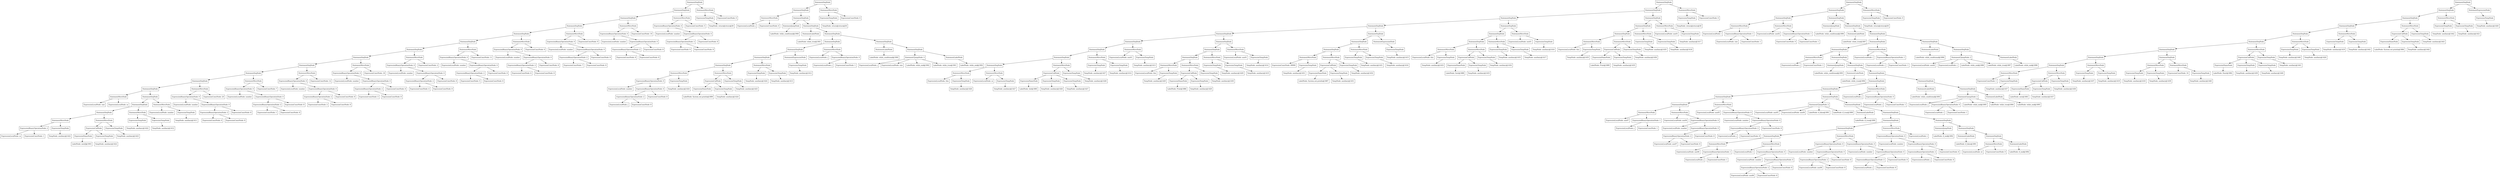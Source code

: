 digraph BubbleSort {
"0x60300019e8b0" [label="StatementSeqNode" shape=box]
"0x60300019e850" [label="StatementSeqNode" shape=box]
"0x60300019e760" [label="StatementSeqNode" shape=box]
"0x60300019e670" [label="StatementSeqNode" shape=box]
"0x60300019e580" [label="StatementSeqNode" shape=box]
"0x60300019e490" [label="StatementSeqNode" shape=box]
"0x60300019e3a0" [label="StatementSeqNode" shape=box]
"0x60300019e2b0" [label="StatementSeqNode" shape=box]
"0x60300019e1c0" [label="StatementSeqNode" shape=box]
"0x60300019e0d0" [label="StatementSeqNode" shape=box]
"0x60300019dfe0" [label="StatementSeqNode" shape=box]
"0x60300019def0" [label="StatementSeqNode" shape=box]
"0x60300019dce0" [label="StatementMoveNode" shape=box]
"0x604000181d10" [label="ExpressionLocalNode: size" shape=box]
"0x60300019dce0" -> "0x604000181d10"
"0x604000181cd0" [label="ExpressionLocalNode: sz" shape=box]
"0x60300019dce0" -> "0x604000181cd0"
"0x60300019def0" -> "0x60300019dce0"
"0x60300019dec0" [label="StatementSeqNode" shape=box]
"0x60300019de30" [label="StatementSeqNode" shape=box]
"0x60300019de00" [label="StatementSeqNode" shape=box]
"0x60300019dd40" [label="StatementMoveNode" shape=box]
"0x60300019dd10" [label="ExpressionBinaryOperationNode: 2" shape=box]
"0x604000181d50" [label="ExpressionLocalNode: sz" shape=box]
"0x60300019dd10" -> "0x604000181d50"
"0x6020000f0ed0" [label="ExpressionConstNode: 1" shape=box]
"0x60300019dd10" -> "0x6020000f0ed0"
"0x60300019dd40" -> "0x60300019dd10"
"0x6020000f0f50" [label="ExpressionTempNode" shape=box]
"0x604000181dd0" [label="TempNode: auxiliary@1422" shape=box]
"0x6020000f0f50" -> "0x604000181dd0"
"0x60300019dd40" -> "0x6020000f0f50"
"0x60300019de00" -> "0x60300019dd40"
"0x60300019ddd0" [label="StatementMoveNode" shape=box]
"0x604000181e10" [label="ExpressionCallNode" shape=box]
"0x6020000f0eb0" [label="ExpressionNameNode" shape=box]
"0x604000180050" [label="LabelNode: new[]@1903" shape=box]
"0x6020000f0eb0" -> "0x604000180050"
"0x604000181e10" -> "0x6020000f0eb0"
"0x6020000f0f10" [label="ExpressionTempNode" shape=box]
"0x604000181d90" [label="TempNode: auxiliary@1422" shape=box]
"0x6020000f0f10" -> "0x604000181d90"
"0x604000181e10" -> "0x6020000f0f10"
"0x60300019ddd0" -> "0x604000181e10"
"0x6020000f0fb0" [label="ExpressionTempNode" shape=box]
"0x604000181e90" [label="TempNode: auxiliary@1423" shape=box]
"0x6020000f0fb0" -> "0x604000181e90"
"0x60300019ddd0" -> "0x6020000f0fb0"
"0x60300019de00" -> "0x60300019ddd0"
"0x60300019de30" -> "0x60300019de00"
"0x60300019dda0" [label="StatementMoveNode" shape=box]
"0x6020000f0f90" [label="ExpressionTempNode" shape=box]
"0x604000181e50" [label="TempNode: auxiliary@1422" shape=box]
"0x6020000f0f90" -> "0x604000181e50"
"0x60300019dda0" -> "0x6020000f0f90"
"0x6020000f0e90" [label="ExpressionTempNode" shape=box]
"0x604000180510" [label="TempNode: auxiliary@1412" shape=box]
"0x6020000f0e90" -> "0x604000180510"
"0x60300019dda0" -> "0x6020000f0e90"
"0x60300019de30" -> "0x60300019dda0"
"0x60300019dec0" -> "0x60300019de30"
"0x60300019de90" [label="StatementMoveNode" shape=box]
"0x604000181ed0" [label="ExpressionLocalNode: number" shape=box]
"0x60300019de90" -> "0x604000181ed0"
"0x6020000f0fd0" [label="ExpressionTempNode" shape=box]
"0x6040001804d0" [label="TempNode: auxiliary@1411" shape=box]
"0x6020000f0fd0" -> "0x6040001804d0"
"0x60300019de90" -> "0x6020000f0fd0"
"0x60300019dec0" -> "0x60300019de90"
"0x60300019def0" -> "0x60300019dec0"
"0x60300019dfe0" -> "0x60300019def0"
"0x60300019dfb0" [label="StatementMoveNode" shape=box]
"0x60300019df80" [label="ExpressionBinaryOperationNode: 0" shape=box]
"0x604000181f10" [label="ExpressionLocalNode: number" shape=box]
"0x60300019df80" -> "0x604000181f10"
"0x60300019df50" [label="ExpressionBinaryOperationNode: 0" shape=box]
"0x60300019df20" [label="ExpressionBinaryOperationNode: 2" shape=box]
"0x6020000f1010" [label="ExpressionConstNode: 0" shape=box]
"0x60300019df20" -> "0x6020000f1010"
"0x6020000f1030" [label="ExpressionConstNode: 8" shape=box]
"0x60300019df20" -> "0x6020000f1030"
"0x60300019df50" -> "0x60300019df20"
"0x6020000f1050" [label="ExpressionConstNode: 8" shape=box]
"0x60300019df50" -> "0x6020000f1050"
"0x60300019df80" -> "0x60300019df50"
"0x60300019dfb0" -> "0x60300019df80"
"0x6020000f0ff0" [label="ExpressionConstNode: 20" shape=box]
"0x60300019dfb0" -> "0x6020000f0ff0"
"0x60300019dfe0" -> "0x60300019dfb0"
"0x60300019e0d0" -> "0x60300019dfe0"
"0x60300019e0a0" [label="StatementMoveNode" shape=box]
"0x60300019e070" [label="ExpressionBinaryOperationNode: 0" shape=box]
"0x604000181f50" [label="ExpressionLocalNode: number" shape=box]
"0x60300019e070" -> "0x604000181f50"
"0x60300019e040" [label="ExpressionBinaryOperationNode: 0" shape=box]
"0x60300019e010" [label="ExpressionBinaryOperationNode: 2" shape=box]
"0x6020000f1090" [label="ExpressionConstNode: 1" shape=box]
"0x60300019e010" -> "0x6020000f1090"
"0x6020000f10b0" [label="ExpressionConstNode: 8" shape=box]
"0x60300019e010" -> "0x6020000f10b0"
"0x60300019e040" -> "0x60300019e010"
"0x6020000f10d0" [label="ExpressionConstNode: 8" shape=box]
"0x60300019e040" -> "0x6020000f10d0"
"0x60300019e070" -> "0x60300019e040"
"0x60300019e0a0" -> "0x60300019e070"
"0x6020000f1070" [label="ExpressionConstNode: 7" shape=box]
"0x60300019e0a0" -> "0x6020000f1070"
"0x60300019e0d0" -> "0x60300019e0a0"
"0x60300019e1c0" -> "0x60300019e0d0"
"0x60300019e190" [label="StatementMoveNode" shape=box]
"0x60300019e160" [label="ExpressionBinaryOperationNode: 0" shape=box]
"0x604000181f90" [label="ExpressionLocalNode: number" shape=box]
"0x60300019e160" -> "0x604000181f90"
"0x60300019e130" [label="ExpressionBinaryOperationNode: 0" shape=box]
"0x60300019e100" [label="ExpressionBinaryOperationNode: 2" shape=box]
"0x6020000f1110" [label="ExpressionConstNode: 2" shape=box]
"0x60300019e100" -> "0x6020000f1110"
"0x6020000f1130" [label="ExpressionConstNode: 8" shape=box]
"0x60300019e100" -> "0x6020000f1130"
"0x60300019e130" -> "0x60300019e100"
"0x6020000f1150" [label="ExpressionConstNode: 8" shape=box]
"0x60300019e130" -> "0x6020000f1150"
"0x60300019e160" -> "0x60300019e130"
"0x60300019e190" -> "0x60300019e160"
"0x6020000f10f0" [label="ExpressionConstNode: 12" shape=box]
"0x60300019e190" -> "0x6020000f10f0"
"0x60300019e1c0" -> "0x60300019e190"
"0x60300019e2b0" -> "0x60300019e1c0"
"0x60300019e280" [label="StatementMoveNode" shape=box]
"0x60300019e250" [label="ExpressionBinaryOperationNode: 0" shape=box]
"0x604000181fd0" [label="ExpressionLocalNode: number" shape=box]
"0x60300019e250" -> "0x604000181fd0"
"0x60300019e220" [label="ExpressionBinaryOperationNode: 0" shape=box]
"0x60300019e1f0" [label="ExpressionBinaryOperationNode: 2" shape=box]
"0x6020000f1190" [label="ExpressionConstNode: 3" shape=box]
"0x60300019e1f0" -> "0x6020000f1190"
"0x6020000f11b0" [label="ExpressionConstNode: 8" shape=box]
"0x60300019e1f0" -> "0x6020000f11b0"
"0x60300019e220" -> "0x60300019e1f0"
"0x6020000f11d0" [label="ExpressionConstNode: 8" shape=box]
"0x60300019e220" -> "0x6020000f11d0"
"0x60300019e250" -> "0x60300019e220"
"0x60300019e280" -> "0x60300019e250"
"0x6020000f1170" [label="ExpressionConstNode: 18" shape=box]
"0x60300019e280" -> "0x6020000f1170"
"0x60300019e2b0" -> "0x60300019e280"
"0x60300019e3a0" -> "0x60300019e2b0"
"0x60300019e370" [label="StatementMoveNode" shape=box]
"0x60300019e340" [label="ExpressionBinaryOperationNode: 0" shape=box]
"0x604000182010" [label="ExpressionLocalNode: number" shape=box]
"0x60300019e340" -> "0x604000182010"
"0x60300019e310" [label="ExpressionBinaryOperationNode: 0" shape=box]
"0x60300019e2e0" [label="ExpressionBinaryOperationNode: 2" shape=box]
"0x6020000f1210" [label="ExpressionConstNode: 4" shape=box]
"0x60300019e2e0" -> "0x6020000f1210"
"0x6020000f1230" [label="ExpressionConstNode: 8" shape=box]
"0x60300019e2e0" -> "0x6020000f1230"
"0x60300019e310" -> "0x60300019e2e0"
"0x6020000f1250" [label="ExpressionConstNode: 8" shape=box]
"0x60300019e310" -> "0x6020000f1250"
"0x60300019e340" -> "0x60300019e310"
"0x60300019e370" -> "0x60300019e340"
"0x6020000f11f0" [label="ExpressionConstNode: 2" shape=box]
"0x60300019e370" -> "0x6020000f11f0"
"0x60300019e3a0" -> "0x60300019e370"
"0x60300019e490" -> "0x60300019e3a0"
"0x60300019e460" [label="StatementMoveNode" shape=box]
"0x60300019e430" [label="ExpressionBinaryOperationNode: 0" shape=box]
"0x604000182050" [label="ExpressionLocalNode: number" shape=box]
"0x60300019e430" -> "0x604000182050"
"0x60300019e400" [label="ExpressionBinaryOperationNode: 0" shape=box]
"0x60300019e3d0" [label="ExpressionBinaryOperationNode: 2" shape=box]
"0x6020000f1290" [label="ExpressionConstNode: 5" shape=box]
"0x60300019e3d0" -> "0x6020000f1290"
"0x6020000f12b0" [label="ExpressionConstNode: 8" shape=box]
"0x60300019e3d0" -> "0x6020000f12b0"
"0x60300019e400" -> "0x60300019e3d0"
"0x6020000f12d0" [label="ExpressionConstNode: 8" shape=box]
"0x60300019e400" -> "0x6020000f12d0"
"0x60300019e430" -> "0x60300019e400"
"0x60300019e460" -> "0x60300019e430"
"0x6020000f1270" [label="ExpressionConstNode: 11" shape=box]
"0x60300019e460" -> "0x6020000f1270"
"0x60300019e490" -> "0x60300019e460"
"0x60300019e580" -> "0x60300019e490"
"0x60300019e550" [label="StatementMoveNode" shape=box]
"0x60300019e520" [label="ExpressionBinaryOperationNode: 0" shape=box]
"0x604000182090" [label="ExpressionLocalNode: number" shape=box]
"0x60300019e520" -> "0x604000182090"
"0x60300019e4f0" [label="ExpressionBinaryOperationNode: 0" shape=box]
"0x60300019e4c0" [label="ExpressionBinaryOperationNode: 2" shape=box]
"0x6020000f1310" [label="ExpressionConstNode: 6" shape=box]
"0x60300019e4c0" -> "0x6020000f1310"
"0x6020000f1330" [label="ExpressionConstNode: 8" shape=box]
"0x60300019e4c0" -> "0x6020000f1330"
"0x60300019e4f0" -> "0x60300019e4c0"
"0x6020000f1350" [label="ExpressionConstNode: 8" shape=box]
"0x60300019e4f0" -> "0x6020000f1350"
"0x60300019e520" -> "0x60300019e4f0"
"0x60300019e550" -> "0x60300019e520"
"0x6020000f12f0" [label="ExpressionConstNode: 6" shape=box]
"0x60300019e550" -> "0x6020000f12f0"
"0x60300019e580" -> "0x60300019e550"
"0x60300019e670" -> "0x60300019e580"
"0x60300019e640" [label="StatementMoveNode" shape=box]
"0x60300019e610" [label="ExpressionBinaryOperationNode: 0" shape=box]
"0x6040001820d0" [label="ExpressionLocalNode: number" shape=box]
"0x60300019e610" -> "0x6040001820d0"
"0x60300019e5e0" [label="ExpressionBinaryOperationNode: 0" shape=box]
"0x60300019e5b0" [label="ExpressionBinaryOperationNode: 2" shape=box]
"0x6020000f1390" [label="ExpressionConstNode: 7" shape=box]
"0x60300019e5b0" -> "0x6020000f1390"
"0x6020000f13b0" [label="ExpressionConstNode: 8" shape=box]
"0x60300019e5b0" -> "0x6020000f13b0"
"0x60300019e5e0" -> "0x60300019e5b0"
"0x6020000f13d0" [label="ExpressionConstNode: 8" shape=box]
"0x60300019e5e0" -> "0x6020000f13d0"
"0x60300019e610" -> "0x60300019e5e0"
"0x60300019e640" -> "0x60300019e610"
"0x6020000f1370" [label="ExpressionConstNode: 9" shape=box]
"0x60300019e640" -> "0x6020000f1370"
"0x60300019e670" -> "0x60300019e640"
"0x60300019e760" -> "0x60300019e670"
"0x60300019e730" [label="StatementMoveNode" shape=box]
"0x60300019e700" [label="ExpressionBinaryOperationNode: 0" shape=box]
"0x604000182110" [label="ExpressionLocalNode: number" shape=box]
"0x60300019e700" -> "0x604000182110"
"0x60300019e6d0" [label="ExpressionBinaryOperationNode: 0" shape=box]
"0x60300019e6a0" [label="ExpressionBinaryOperationNode: 2" shape=box]
"0x6020000f1410" [label="ExpressionConstNode: 8" shape=box]
"0x60300019e6a0" -> "0x6020000f1410"
"0x6020000f1430" [label="ExpressionConstNode: 8" shape=box]
"0x60300019e6a0" -> "0x6020000f1430"
"0x60300019e6d0" -> "0x60300019e6a0"
"0x6020000f1450" [label="ExpressionConstNode: 8" shape=box]
"0x60300019e6d0" -> "0x6020000f1450"
"0x60300019e700" -> "0x60300019e6d0"
"0x60300019e730" -> "0x60300019e700"
"0x6020000f13f0" [label="ExpressionConstNode: 19" shape=box]
"0x60300019e730" -> "0x6020000f13f0"
"0x60300019e760" -> "0x60300019e730"
"0x60300019e850" -> "0x60300019e760"
"0x60300019e820" [label="StatementMoveNode" shape=box]
"0x60300019e7f0" [label="ExpressionBinaryOperationNode: 0" shape=box]
"0x604000182150" [label="ExpressionLocalNode: number" shape=box]
"0x60300019e7f0" -> "0x604000182150"
"0x60300019e7c0" [label="ExpressionBinaryOperationNode: 0" shape=box]
"0x60300019e790" [label="ExpressionBinaryOperationNode: 2" shape=box]
"0x6020000f1490" [label="ExpressionConstNode: 9" shape=box]
"0x60300019e790" -> "0x6020000f1490"
"0x6020000f14b0" [label="ExpressionConstNode: 8" shape=box]
"0x60300019e790" -> "0x6020000f14b0"
"0x60300019e7c0" -> "0x60300019e790"
"0x6020000f14d0" [label="ExpressionConstNode: 8" shape=box]
"0x60300019e7c0" -> "0x6020000f14d0"
"0x60300019e7f0" -> "0x60300019e7c0"
"0x60300019e820" -> "0x60300019e7f0"
"0x6020000f1470" [label="ExpressionConstNode: 5" shape=box]
"0x60300019e820" -> "0x6020000f1470"
"0x60300019e850" -> "0x60300019e820"
"0x60300019e8b0" -> "0x60300019e850"
"0x60300019e880" [label="StatementMoveNode" shape=box]
"0x6020000f1510" [label="ExpressionTempNode" shape=box]
"0x6040001803d0" [label="TempNode: return@return@30" shape=box]
"0x6020000f1510" -> "0x6040001803d0"
"0x60300019e880" -> "0x6020000f1510"
"0x6020000f14f0" [label="ExpressionConstNode: 0" shape=box]
"0x60300019e880" -> "0x6020000f14f0"
"0x60300019e8b0" -> "0x60300019e880"
"0x60300019ed00" [label="StatementSeqNode" shape=box]
"0x60300019eca0" [label="StatementSeqNode" shape=box]
"0x60300019e8e0" [label="StatementMoveNode" shape=box]
"0x604000182190" [label="ExpressionLocalNode: j" shape=box]
"0x60300019e8e0" -> "0x604000182190"
"0x6020000f1530" [label="ExpressionConstNode: 0" shape=box]
"0x60300019e8e0" -> "0x6020000f1530"
"0x60300019eca0" -> "0x60300019e8e0"
"0x60300019ec70" [label="StatementSeqNode" shape=box]
"0x6020000f1550" [label="StatementJumpNode" shape=box]
"0x60400017fd90" [label="LabelNode: while_conditional@1900" shape=box]
"0x6020000f1550" -> "0x60400017fd90"
"0x60300019ec70" -> "0x6020000f1550"
"0x60300019ec40" [label="StatementSeqNode" shape=box]
"0x6020000f1570" [label="StatementLabelNode" shape=box]
"0x60400017fed0" [label="LabelNode: while_true@1901" shape=box]
"0x6020000f1570" -> "0x60400017fed0"
"0x60300019ec40" -> "0x6020000f1570"
"0x60300019ec10" [label="StatementSeqNode" shape=box]
"0x60300019eb80" [label="StatementSeqNode" shape=box]
"0x60300019eaf0" [label="StatementSeqNode" shape=box]
"0x60300019ea90" [label="StatementSeqNode" shape=box]
"0x60300019ea60" [label="StatementSeqNode" shape=box]
"0x60300019e9a0" [label="StatementMoveNode" shape=box]
"0x60300019e970" [label="ExpressionBinaryOperationNode: 0" shape=box]
"0x6040001821d0" [label="ExpressionLocalNode: number" shape=box]
"0x60300019e970" -> "0x6040001821d0"
"0x60300019e940" [label="ExpressionBinaryOperationNode: 0" shape=box]
"0x60300019e910" [label="ExpressionBinaryOperationNode: 2" shape=box]
"0x604000182210" [label="ExpressionLocalNode: j" shape=box]
"0x60300019e910" -> "0x604000182210"
"0x6020000f15d0" [label="ExpressionConstNode: 8" shape=box]
"0x60300019e910" -> "0x6020000f15d0"
"0x60300019e940" -> "0x60300019e910"
"0x6020000f15f0" [label="ExpressionConstNode: 8" shape=box]
"0x60300019e940" -> "0x6020000f15f0"
"0x60300019e970" -> "0x60300019e940"
"0x60300019e9a0" -> "0x60300019e970"
"0x6020000f1670" [label="ExpressionTempNode" shape=box]
"0x604000182290" [label="TempNode: auxiliary@1424" shape=box]
"0x6020000f1670" -> "0x604000182290"
"0x60300019e9a0" -> "0x6020000f1670"
"0x60300019ea60" -> "0x60300019e9a0"
"0x60300019ea30" [label="StatementMoveNode" shape=box]
"0x6040001822d0" [label="ExpressionCallNode" shape=box]
"0x6020000f15b0" [label="ExpressionNameNode" shape=box]
"0x60400017fc50" [label="LabelNode: System.out.println@1899" shape=box]
"0x6020000f15b0" -> "0x60400017fc50"
"0x6040001822d0" -> "0x6020000f15b0"
"0x6020000f1630" [label="ExpressionTempNode" shape=box]
"0x604000182250" [label="TempNode: auxiliary@1424" shape=box]
"0x6020000f1630" -> "0x604000182250"
"0x6040001822d0" -> "0x6020000f1630"
"0x60300019ea30" -> "0x6040001822d0"
"0x6020000f16d0" [label="ExpressionTempNode" shape=box]
"0x604000182350" [label="TempNode: auxiliary@1425" shape=box]
"0x6020000f16d0" -> "0x604000182350"
"0x60300019ea30" -> "0x6020000f16d0"
"0x60300019ea60" -> "0x60300019ea30"
"0x60300019ea90" -> "0x60300019ea60"
"0x60300019ea00" [label="StatementMoveNode" shape=box]
"0x6020000f16b0" [label="ExpressionTempNode" shape=box]
"0x604000182310" [label="TempNode: auxiliary@1424" shape=box]
"0x6020000f16b0" -> "0x604000182310"
"0x60300019ea00" -> "0x6020000f16b0"
"0x6020000f1590" [label="ExpressionTempNode" shape=box]
"0x604000180950" [label="TempNode: auxiliary@1413" shape=box]
"0x6020000f1590" -> "0x604000180950"
"0x60300019ea00" -> "0x6020000f1590"
"0x60300019ea90" -> "0x60300019ea00"
"0x60300019eaf0" -> "0x60300019ea90"
"0x6020000f1710" [label="StatementExpressionNode" shape=box]
"0x6020000f16f0" [label="ExpressionTempNode" shape=box]
"0x604000180910" [label="TempNode: auxiliary@1412" shape=box]
"0x6020000f16f0" -> "0x604000180910"
"0x6020000f1710" -> "0x6020000f16f0"
"0x60300019eaf0" -> "0x6020000f1710"
"0x60300019eb80" -> "0x60300019eaf0"
"0x60300019eb50" [label="StatementMoveNode" shape=box]
"0x6040001823d0" [label="ExpressionLocalNode: j" shape=box]
"0x60300019eb50" -> "0x6040001823d0"
"0x60300019eb20" [label="ExpressionBinaryOperationNode: 0" shape=box]
"0x604000182390" [label="ExpressionLocalNode: j" shape=box]
"0x60300019eb20" -> "0x604000182390"
"0x6020000f1730" [label="ExpressionConstNode: 1" shape=box]
"0x60300019eb20" -> "0x6020000f1730"
"0x60300019eb50" -> "0x60300019eb20"
"0x60300019eb80" -> "0x60300019eb50"
"0x60300019ec10" -> "0x60300019eb80"
"0x60300019ebe0" [label="StatementSeqNode" shape=box]
"0x6020000f1750" [label="StatementLabelNode" shape=box]
"0x60400017fe90" [label="LabelNode: while_conditional@1900" shape=box]
"0x6020000f1750" -> "0x60400017fe90"
"0x60300019ebe0" -> "0x6020000f1750"
"0x60300019ebb0" [label="StatementSeqNode" shape=box]
"0x604000182490" [label="StatementCJumpNode: 2" shape=box]
"0x604000182410" [label="ExpressionLocalNode: j" shape=box]
"0x604000182490" -> "0x604000182410"
"0x604000182450" [label="ExpressionLocalNode: size" shape=box]
"0x604000182490" -> "0x604000182450"
"0x60400017fe50" [label="LabelNode: while_end@1902" shape=box]
"0x604000182490" -> "0x60400017fe50"
"0x60400017fe10" [label="LabelNode: while_true@1901" shape=box]
"0x604000182490" -> "0x60400017fe10"
"0x60300019ebb0" -> "0x604000182490"
"0x6020000f1770" [label="StatementLabelNode" shape=box]
"0x60400017ff10" [label="LabelNode: while_end@1902" shape=box]
"0x6020000f1770" -> "0x60400017ff10"
"0x60300019ebb0" -> "0x6020000f1770"
"0x60300019ebe0" -> "0x60300019ebb0"
"0x60300019ec10" -> "0x60300019ebe0"
"0x60300019ec40" -> "0x60300019ec10"
"0x60300019ec70" -> "0x60300019ec40"
"0x60300019eca0" -> "0x60300019ec70"
"0x60300019ed00" -> "0x60300019eca0"
"0x60300019ecd0" [label="StatementMoveNode" shape=box]
"0x6020000f17b0" [label="ExpressionTempNode" shape=box]
"0x60400017ff90" [label="TempNode: return@return@30" shape=box]
"0x6020000f17b0" -> "0x60400017ff90"
"0x60300019ecd0" -> "0x6020000f17b0"
"0x6020000f1790" [label="ExpressionConstNode: 0" shape=box]
"0x60300019ecd0" -> "0x6020000f1790"
"0x60300019ed00" -> "0x60300019ecd0"
"0x60300019f6c0" [label="StatementSeqNode" shape=box]
"0x60300019f660" [label="StatementSeqNode" shape=box]
"0x60300019f480" [label="StatementSeqNode" shape=box]
"0x60300019f2a0" [label="StatementSeqNode" shape=box]
"0x60300019f0f0" [label="StatementSeqNode" shape=box]
"0x60300019ef10" [label="StatementSeqNode" shape=box]
"0x60300019ee80" [label="StatementSeqNode" shape=box]
"0x60300019ee50" [label="StatementSeqNode" shape=box]
"0x60300019ed90" [label="StatementSeqNode" shape=box]
"0x60300019ed30" [label="StatementMoveNode" shape=box]
"0x6040001824d0" [label="ExpressionLocalNode: this" shape=box]
"0x60300019ed30" -> "0x6040001824d0"
"0x6020000f1890" [label="ExpressionTempNode" shape=box]
"0x604000182590" [label="TempNode: auxiliary@1426" shape=box]
"0x6020000f1890" -> "0x604000182590"
"0x60300019ed30" -> "0x6020000f1890"
"0x60300019ed90" -> "0x60300019ed30"
"0x60300019ed60" [label="StatementMoveNode" shape=box]
"0x604000182510" [label="ExpressionLocalNode: sz" shape=box]
"0x60300019ed60" -> "0x604000182510"
"0x6020000f1910" [label="ExpressionTempNode" shape=box]
"0x604000182610" [label="TempNode: auxiliary@1427" shape=box]
"0x6020000f1910" -> "0x604000182610"
"0x60300019ed60" -> "0x6020000f1910"
"0x60300019ed90" -> "0x60300019ed60"
"0x60300019ee50" -> "0x60300019ed90"
"0x60300019ee20" [label="StatementMoveNode" shape=box]
"0x604000182650" [label="ExpressionCallNode" shape=box]
"0x6020000f17f0" [label="ExpressionNameNode" shape=box]
"0x60400017e710" [label="LabelNode: Init@1885" shape=box]
"0x6020000f17f0" -> "0x60400017e710"
"0x604000182650" -> "0x6020000f17f0"
"0x6020000f1850" [label="ExpressionTempNode" shape=box]
"0x604000182550" [label="TempNode: auxiliary@1426" shape=box]
"0x6020000f1850" -> "0x604000182550"
"0x604000182650" -> "0x6020000f1850"
"0x6020000f18d0" [label="ExpressionTempNode" shape=box]
"0x6040001825d0" [label="TempNode: auxiliary@1427" shape=box]
"0x6020000f18d0" -> "0x6040001825d0"
"0x604000182650" -> "0x6020000f18d0"
"0x60300019ee20" -> "0x604000182650"
"0x6020000f1970" [label="ExpressionTempNode" shape=box]
"0x6040001826d0" [label="TempNode: auxiliary@1428" shape=box]
"0x6020000f1970" -> "0x6040001826d0"
"0x60300019ee20" -> "0x6020000f1970"
"0x60300019ee50" -> "0x60300019ee20"
"0x60300019ee80" -> "0x60300019ee50"
"0x60300019edf0" [label="StatementMoveNode" shape=box]
"0x6020000f1950" [label="ExpressionTempNode" shape=box]
"0x604000182690" [label="TempNode: auxiliary@1427" shape=box]
"0x6020000f1950" -> "0x604000182690"
"0x60300019edf0" -> "0x6020000f1950"
"0x6020000f17d0" [label="ExpressionTempNode" shape=box]
"0x604000180bd0" [label="TempNode: auxiliary@1414" shape=box]
"0x6020000f17d0" -> "0x604000180bd0"
"0x60300019edf0" -> "0x6020000f17d0"
"0x60300019ee80" -> "0x60300019edf0"
"0x60300019ef10" -> "0x60300019ee80"
"0x60300019eee0" [label="StatementMoveNode" shape=box]
"0x604000182710" [label="ExpressionLocalNode: aux01" shape=box]
"0x60300019eee0" -> "0x604000182710"
"0x6020000f1990" [label="ExpressionTempNode" shape=box]
"0x604000180b90" [label="TempNode: auxiliary@1413" shape=box]
"0x6020000f1990" -> "0x604000180b90"
"0x60300019eee0" -> "0x6020000f1990"
"0x60300019ef10" -> "0x60300019eee0"
"0x60300019f0f0" -> "0x60300019ef10"
"0x60300019f0c0" [label="StatementSeqNode" shape=box]
"0x60300019f030" [label="StatementSeqNode" shape=box]
"0x60300019f000" [label="StatementSeqNode" shape=box]
"0x60300019ef40" [label="StatementMoveNode" shape=box]
"0x604000182750" [label="ExpressionLocalNode: this" shape=box]
"0x60300019ef40" -> "0x604000182750"
"0x6020000f1a50" [label="ExpressionTempNode" shape=box]
"0x6040001827d0" [label="TempNode: auxiliary@1429" shape=box]
"0x6020000f1a50" -> "0x6040001827d0"
"0x60300019ef40" -> "0x6020000f1a50"
"0x60300019f000" -> "0x60300019ef40"
"0x60300019efd0" [label="StatementMoveNode" shape=box]
"0x604000182810" [label="ExpressionCallNode" shape=box]
"0x6020000f19d0" [label="ExpressionNameNode" shape=box]
"0x60400017e850" [label="LabelNode: Print@1886" shape=box]
"0x6020000f19d0" -> "0x60400017e850"
"0x604000182810" -> "0x6020000f19d0"
"0x6020000f1a10" [label="ExpressionTempNode" shape=box]
"0x604000182790" [label="TempNode: auxiliary@1429" shape=box]
"0x6020000f1a10" -> "0x604000182790"
"0x604000182810" -> "0x6020000f1a10"
"0x60300019efd0" -> "0x604000182810"
"0x6020000f1ab0" [label="ExpressionTempNode" shape=box]
"0x604000182890" [label="TempNode: auxiliary@1430" shape=box]
"0x6020000f1ab0" -> "0x604000182890"
"0x60300019efd0" -> "0x6020000f1ab0"
"0x60300019f000" -> "0x60300019efd0"
"0x60300019f030" -> "0x60300019f000"
"0x60300019efa0" [label="StatementMoveNode" shape=box]
"0x6020000f1a90" [label="ExpressionTempNode" shape=box]
"0x604000182850" [label="TempNode: auxiliary@1429" shape=box]
"0x6020000f1a90" -> "0x604000182850"
"0x60300019efa0" -> "0x6020000f1a90"
"0x6020000f19b0" [label="ExpressionTempNode" shape=box]
"0x604000180d10" [label="TempNode: auxiliary@1415" shape=box]
"0x6020000f19b0" -> "0x604000180d10"
"0x60300019efa0" -> "0x6020000f19b0"
"0x60300019f030" -> "0x60300019efa0"
"0x60300019f0c0" -> "0x60300019f030"
"0x60300019f090" [label="StatementMoveNode" shape=box]
"0x6040001828d0" [label="ExpressionLocalNode: aux01" shape=box]
"0x60300019f090" -> "0x6040001828d0"
"0x6020000f1ad0" [label="ExpressionTempNode" shape=box]
"0x604000180cd0" [label="TempNode: auxiliary@1414" shape=box]
"0x6020000f1ad0" -> "0x604000180cd0"
"0x60300019f090" -> "0x6020000f1ad0"
"0x60300019f0c0" -> "0x60300019f090"
"0x60300019f0f0" -> "0x60300019f0c0"
"0x60300019f2a0" -> "0x60300019f0f0"
"0x60300019f270" [label="StatementSeqNode" shape=box]
"0x60300019f210" [label="StatementSeqNode" shape=box]
"0x60300019f1e0" [label="StatementSeqNode" shape=box]
"0x60300019f120" [label="StatementMoveNode" shape=box]
"0x6020000f1b30" [label="ExpressionConstNode: 99999" shape=box]
"0x60300019f120" -> "0x6020000f1b30"
"0x6020000f1bb0" [label="ExpressionTempNode" shape=box]
"0x604000182950" [label="TempNode: auxiliary@1431" shape=box]
"0x6020000f1bb0" -> "0x604000182950"
"0x60300019f120" -> "0x6020000f1bb0"
"0x60300019f1e0" -> "0x60300019f120"
"0x60300019f1b0" [label="StatementMoveNode" shape=box]
"0x604000182990" [label="ExpressionCallNode" shape=box]
"0x6020000f1b10" [label="ExpressionNameNode" shape=box]
"0x60400017e950" [label="LabelNode: System.out.println@1887" shape=box]
"0x6020000f1b10" -> "0x60400017e950"
"0x604000182990" -> "0x6020000f1b10"
"0x6020000f1b70" [label="ExpressionTempNode" shape=box]
"0x604000182910" [label="TempNode: auxiliary@1431" shape=box]
"0x6020000f1b70" -> "0x604000182910"
"0x604000182990" -> "0x6020000f1b70"
"0x60300019f1b0" -> "0x604000182990"
"0x6020000f1c10" [label="ExpressionTempNode" shape=box]
"0x604000182a10" [label="TempNode: auxiliary@1432" shape=box]
"0x6020000f1c10" -> "0x604000182a10"
"0x60300019f1b0" -> "0x6020000f1c10"
"0x60300019f1e0" -> "0x60300019f1b0"
"0x60300019f210" -> "0x60300019f1e0"
"0x60300019f180" [label="StatementMoveNode" shape=box]
"0x6020000f1bf0" [label="ExpressionTempNode" shape=box]
"0x6040001829d0" [label="TempNode: auxiliary@1431" shape=box]
"0x6020000f1bf0" -> "0x6040001829d0"
"0x60300019f180" -> "0x6020000f1bf0"
"0x6020000f1af0" [label="ExpressionTempNode" shape=box]
"0x604000180e10" [label="TempNode: auxiliary@1416" shape=box]
"0x6020000f1af0" -> "0x604000180e10"
"0x60300019f180" -> "0x6020000f1af0"
"0x60300019f210" -> "0x60300019f180"
"0x60300019f270" -> "0x60300019f210"
"0x6020000f1c50" [label="StatementExpressionNode" shape=box]
"0x6020000f1c30" [label="ExpressionTempNode" shape=box]
"0x604000180dd0" [label="TempNode: auxiliary@1415" shape=box]
"0x6020000f1c30" -> "0x604000180dd0"
"0x6020000f1c50" -> "0x6020000f1c30"
"0x60300019f270" -> "0x6020000f1c50"
"0x60300019f2a0" -> "0x60300019f270"
"0x60300019f480" -> "0x60300019f2a0"
"0x60300019f450" [label="StatementSeqNode" shape=box]
"0x60300019f3c0" [label="StatementSeqNode" shape=box]
"0x60300019f390" [label="StatementSeqNode" shape=box]
"0x60300019f2d0" [label="StatementMoveNode" shape=box]
"0x604000182a50" [label="ExpressionLocalNode: this" shape=box]
"0x60300019f2d0" -> "0x604000182a50"
"0x6020000f1d10" [label="ExpressionTempNode" shape=box]
"0x604000182ad0" [label="TempNode: auxiliary@1433" shape=box]
"0x6020000f1d10" -> "0x604000182ad0"
"0x60300019f2d0" -> "0x6020000f1d10"
"0x60300019f390" -> "0x60300019f2d0"
"0x60300019f360" [label="StatementMoveNode" shape=box]
"0x604000182b10" [label="ExpressionCallNode" shape=box]
"0x6020000f1c90" [label="ExpressionNameNode" shape=box]
"0x60400017ea10" [label="LabelNode: Sort@1888" shape=box]
"0x6020000f1c90" -> "0x60400017ea10"
"0x604000182b10" -> "0x6020000f1c90"
"0x6020000f1cd0" [label="ExpressionTempNode" shape=box]
"0x604000182a90" [label="TempNode: auxiliary@1433" shape=box]
"0x6020000f1cd0" -> "0x604000182a90"
"0x604000182b10" -> "0x6020000f1cd0"
"0x60300019f360" -> "0x604000182b10"
"0x6020000f1d70" [label="ExpressionTempNode" shape=box]
"0x604000182b90" [label="TempNode: auxiliary@1434" shape=box]
"0x6020000f1d70" -> "0x604000182b90"
"0x60300019f360" -> "0x6020000f1d70"
"0x60300019f390" -> "0x60300019f360"
"0x60300019f3c0" -> "0x60300019f390"
"0x60300019f330" [label="StatementMoveNode" shape=box]
"0x6020000f1d50" [label="ExpressionTempNode" shape=box]
"0x604000182b50" [label="TempNode: auxiliary@1433" shape=box]
"0x6020000f1d50" -> "0x604000182b50"
"0x60300019f330" -> "0x6020000f1d50"
"0x6020000f1c70" [label="ExpressionTempNode" shape=box]
"0x604000180f10" [label="TempNode: auxiliary@1417" shape=box]
"0x6020000f1c70" -> "0x604000180f10"
"0x60300019f330" -> "0x6020000f1c70"
"0x60300019f3c0" -> "0x60300019f330"
"0x60300019f450" -> "0x60300019f3c0"
"0x60300019f420" [label="StatementMoveNode" shape=box]
"0x604000182bd0" [label="ExpressionLocalNode: aux01" shape=box]
"0x60300019f420" -> "0x604000182bd0"
"0x6020000f1d90" [label="ExpressionTempNode" shape=box]
"0x604000180ed0" [label="TempNode: auxiliary@1416" shape=box]
"0x6020000f1d90" -> "0x604000180ed0"
"0x60300019f420" -> "0x6020000f1d90"
"0x60300019f450" -> "0x60300019f420"
"0x60300019f480" -> "0x60300019f450"
"0x60300019f660" -> "0x60300019f480"
"0x60300019f630" [label="StatementSeqNode" shape=box]
"0x60300019f5a0" [label="StatementSeqNode" shape=box]
"0x60300019f570" [label="StatementSeqNode" shape=box]
"0x60300019f4b0" [label="StatementMoveNode" shape=box]
"0x604000182c10" [label="ExpressionLocalNode: this" shape=box]
"0x60300019f4b0" -> "0x604000182c10"
"0x6020000f1e50" [label="ExpressionTempNode" shape=box]
"0x604000182c90" [label="TempNode: auxiliary@1435" shape=box]
"0x6020000f1e50" -> "0x604000182c90"
"0x60300019f4b0" -> "0x6020000f1e50"
"0x60300019f570" -> "0x60300019f4b0"
"0x60300019f540" [label="StatementMoveNode" shape=box]
"0x604000182cd0" [label="ExpressionCallNode" shape=box]
"0x6020000f1dd0" [label="ExpressionNameNode" shape=box]
"0x60400017eb10" [label="LabelNode: Print@1889" shape=box]
"0x6020000f1dd0" -> "0x60400017eb10"
"0x604000182cd0" -> "0x6020000f1dd0"
"0x6020000f1e10" [label="ExpressionTempNode" shape=box]
"0x604000182c50" [label="TempNode: auxiliary@1435" shape=box]
"0x6020000f1e10" -> "0x604000182c50"
"0x604000182cd0" -> "0x6020000f1e10"
"0x60300019f540" -> "0x604000182cd0"
"0x6020000f1eb0" [label="ExpressionTempNode" shape=box]
"0x604000182d50" [label="TempNode: auxiliary@1436" shape=box]
"0x6020000f1eb0" -> "0x604000182d50"
"0x60300019f540" -> "0x6020000f1eb0"
"0x60300019f570" -> "0x60300019f540"
"0x60300019f5a0" -> "0x60300019f570"
"0x60300019f510" [label="StatementMoveNode" shape=box]
"0x6020000f1e90" [label="ExpressionTempNode" shape=box]
"0x604000182d10" [label="TempNode: auxiliary@1435" shape=box]
"0x6020000f1e90" -> "0x604000182d10"
"0x60300019f510" -> "0x6020000f1e90"
"0x6020000f1db0" [label="ExpressionTempNode" shape=box]
"0x604000181050" [label="TempNode: auxiliary@1418" shape=box]
"0x6020000f1db0" -> "0x604000181050"
"0x60300019f510" -> "0x6020000f1db0"
"0x60300019f5a0" -> "0x60300019f510"
"0x60300019f630" -> "0x60300019f5a0"
"0x60300019f600" [label="StatementMoveNode" shape=box]
"0x604000182d90" [label="ExpressionLocalNode: aux01" shape=box]
"0x60300019f600" -> "0x604000182d90"
"0x6020000f1ed0" [label="ExpressionTempNode" shape=box]
"0x604000181010" [label="TempNode: auxiliary@1417" shape=box]
"0x6020000f1ed0" -> "0x604000181010"
"0x60300019f600" -> "0x6020000f1ed0"
"0x60300019f630" -> "0x60300019f600"
"0x60300019f660" -> "0x60300019f630"
"0x60300019f6c0" -> "0x60300019f660"
"0x60300019f690" [label="StatementMoveNode" shape=box]
"0x6020000f1f10" [label="ExpressionTempNode" shape=box]
"0x60400017ec10" [label="TempNode: return@return@30" shape=box]
"0x6020000f1f10" -> "0x60400017ec10"
"0x60300019f690" -> "0x6020000f1f10"
"0x6020000f1ef0" [label="ExpressionConstNode: 0" shape=box]
"0x60300019f690" -> "0x6020000f1ef0"
"0x60300019f6c0" -> "0x60300019f690"
"0x60300018f370" [label="StatementSeqNode" shape=box]
"0x60300018f310" [label="StatementSeqNode" shape=box]
"0x60300019f7b0" [label="StatementSeqNode" shape=box]
"0x60300019f720" [label="StatementMoveNode" shape=box]
"0x604000182e10" [label="ExpressionLocalNode: i" shape=box]
"0x60300019f720" -> "0x604000182e10"
"0x60300019f6f0" [label="ExpressionBinaryOperationNode: 1" shape=box]
"0x604000182dd0" [label="ExpressionLocalNode: size" shape=box]
"0x60300019f6f0" -> "0x604000182dd0"
"0x6020000f1f30" [label="ExpressionConstNode: 1" shape=box]
"0x60300019f6f0" -> "0x6020000f1f30"
"0x60300019f720" -> "0x60300019f6f0"
"0x60300019f7b0" -> "0x60300019f720"
"0x60300019f780" [label="StatementMoveNode" shape=box]
"0x604000182e50" [label="ExpressionLocalNode: aux02" shape=box]
"0x60300019f780" -> "0x604000182e50"
"0x60300019f750" [label="ExpressionBinaryOperationNode: 1" shape=box]
"0x6020000f1f50" [label="ExpressionConstNode: 0" shape=box]
"0x60300019f750" -> "0x6020000f1f50"
"0x6020000f1f70" [label="ExpressionConstNode: 1" shape=box]
"0x60300019f750" -> "0x6020000f1f70"
"0x60300019f780" -> "0x60300019f750"
"0x60300019f7b0" -> "0x60300019f780"
"0x60300018f310" -> "0x60300019f7b0"
"0x60300018f2e0" [label="StatementSeqNode" shape=box]
"0x6020000f1f90" [label="StatementJumpNode" shape=box]
"0x60400017f8d0" [label="LabelNode: while_conditional@1896" shape=box]
"0x6020000f1f90" -> "0x60400017f8d0"
"0x60300018f2e0" -> "0x6020000f1f90"
"0x60300018f2b0" [label="StatementSeqNode" shape=box]
"0x6020000f1fb0" [label="StatementLabelNode" shape=box]
"0x60400017fa10" [label="LabelNode: while_true@1897" shape=box]
"0x6020000f1fb0" -> "0x60400017fa10"
"0x60300018f2b0" -> "0x6020000f1fb0"
"0x60300018f280" [label="StatementSeqNode" shape=box]
"0x60300018f1f0" [label="StatementSeqNode" shape=box]
"0x60300018f160" [label="StatementSeqNode" shape=box]
"0x60300019f7e0" [label="StatementMoveNode" shape=box]
"0x604000182e90" [label="ExpressionLocalNode: j" shape=box]
"0x60300019f7e0" -> "0x604000182e90"
"0x6020000f1fd0" [label="ExpressionConstNode: 1" shape=box]
"0x60300019f7e0" -> "0x6020000f1fd0"
"0x60300018f160" -> "0x60300019f7e0"
"0x60300018f130" [label="StatementSeqNode" shape=box]
"0x6020000f1ff0" [label="StatementJumpNode" shape=box]
"0x60400017f650" [label="LabelNode: while_conditional@1893" shape=box]
"0x6020000f1ff0" -> "0x60400017f650"
"0x60300018f130" -> "0x6020000f1ff0"
"0x60300018f100" [label="StatementSeqNode" shape=box]
"0x6020000f2010" [label="StatementLabelNode" shape=box]
"0x60400017f790" [label="LabelNode: while_true@1894" shape=box]
"0x6020000f2010" -> "0x60400017f790"
"0x60300018f100" -> "0x6020000f2010"
"0x60300018f0d0" [label="StatementSeqNode" shape=box]
"0x60300018f010" [label="StatementSeqNode" shape=box]
"0x60300019ff60" [label="StatementSeqNode" shape=box]
"0x60300019fa20" [label="StatementSeqNode" shape=box]
"0x60300019f930" [label="StatementSeqNode" shape=box]
"0x60300019f840" [label="StatementMoveNode" shape=box]
"0x604000182f10" [label="ExpressionLocalNode: aux07" shape=box]
"0x60300019f840" -> "0x604000182f10"
"0x60300019f810" [label="ExpressionBinaryOperationNode: 1" shape=box]
"0x604000182ed0" [label="ExpressionLocalNode: j" shape=box]
"0x60300019f810" -> "0x604000182ed0"
"0x6020000f2030" [label="ExpressionConstNode: 1" shape=box]
"0x60300019f810" -> "0x6020000f2030"
"0x60300019f840" -> "0x60300019f810"
"0x60300019f930" -> "0x60300019f840"
"0x60300019f900" [label="StatementMoveNode" shape=box]
"0x604000182fd0" [label="ExpressionLocalNode: aux04" shape=box]
"0x60300019f900" -> "0x604000182fd0"
"0x60300019f8d0" [label="ExpressionBinaryOperationNode: 0" shape=box]
"0x604000182f50" [label="ExpressionLocalNode: number" shape=box]
"0x60300019f8d0" -> "0x604000182f50"
"0x60300019f8a0" [label="ExpressionBinaryOperationNode: 0" shape=box]
"0x60300019f870" [label="ExpressionBinaryOperationNode: 2" shape=box]
"0x604000182f90" [label="ExpressionLocalNode: aux07" shape=box]
"0x60300019f870" -> "0x604000182f90"
"0x6020000f2050" [label="ExpressionConstNode: 8" shape=box]
"0x60300019f870" -> "0x6020000f2050"
"0x60300019f8a0" -> "0x60300019f870"
"0x6020000f2070" [label="ExpressionConstNode: 8" shape=box]
"0x60300019f8a0" -> "0x6020000f2070"
"0x60300019f8d0" -> "0x60300019f8a0"
"0x60300019f900" -> "0x60300019f8d0"
"0x60300019f930" -> "0x60300019f900"
"0x60300019fa20" -> "0x60300019f930"
"0x60300019f9f0" [label="StatementMoveNode" shape=box]
"0x604000183090" [label="ExpressionLocalNode: aux05" shape=box]
"0x60300019f9f0" -> "0x604000183090"
"0x60300019f9c0" [label="ExpressionBinaryOperationNode: 0" shape=box]
"0x604000183010" [label="ExpressionLocalNode: number" shape=box]
"0x60300019f9c0" -> "0x604000183010"
"0x60300019f990" [label="ExpressionBinaryOperationNode: 0" shape=box]
"0x60300019f960" [label="ExpressionBinaryOperationNode: 2" shape=box]
"0x604000183050" [label="ExpressionLocalNode: j" shape=box]
"0x60300019f960" -> "0x604000183050"
"0x6020000f2090" [label="ExpressionConstNode: 8" shape=box]
"0x60300019f960" -> "0x6020000f2090"
"0x60300019f990" -> "0x60300019f960"
"0x6020000f20b0" [label="ExpressionConstNode: 8" shape=box]
"0x60300019f990" -> "0x6020000f20b0"
"0x60300019f9c0" -> "0x60300019f990"
"0x60300019f9f0" -> "0x60300019f9c0"
"0x60300019fa20" -> "0x60300019f9f0"
"0x60300019ff60" -> "0x60300019fa20"
"0x60300019ff30" [label="StatementSeqNode" shape=box]
"0x604000183150" [label="StatementCJumpNode: 2" shape=box]
"0x6040001830d0" [label="ExpressionLocalNode: aux05" shape=box]
"0x604000183150" -> "0x6040001830d0"
"0x604000183110" [label="ExpressionLocalNode: aux04" shape=box]
"0x604000183150" -> "0x604000183110"
"0x60400017f450" [label="LabelNode: if_false@1891" shape=box]
"0x604000183150" -> "0x60400017f450"
"0x60400017f410" [label="LabelNode: if_true@1890" shape=box]
"0x604000183150" -> "0x60400017f410"
"0x60300019ff30" -> "0x604000183150"
"0x60300019ff00" [label="StatementSeqNode" shape=box]
"0x6020000f20d0" [label="StatementLabelNode" shape=box]
"0x60400017f4d0" [label="LabelNode: if_true@1890" shape=box]
"0x6020000f20d0" -> "0x60400017f4d0"
"0x60300019ff00" -> "0x6020000f20d0"
"0x60300019fed0" [label="StatementSeqNode" shape=box]
"0x60300019fde0" [label="StatementSeqNode" shape=box]
"0x60300019fcf0" [label="StatementSeqNode" shape=box]
"0x60300019fb70" [label="StatementSeqNode" shape=box]
"0x60300019fa80" [label="StatementMoveNode" shape=box]
"0x6040001831d0" [label="ExpressionLocalNode: aux06" shape=box]
"0x60300019fa80" -> "0x6040001831d0"
"0x60300019fa50" [label="ExpressionBinaryOperationNode: 1" shape=box]
"0x604000183190" [label="ExpressionLocalNode: j" shape=box]
"0x60300019fa50" -> "0x604000183190"
"0x6020000f20f0" [label="ExpressionConstNode: 1" shape=box]
"0x60300019fa50" -> "0x6020000f20f0"
"0x60300019fa80" -> "0x60300019fa50"
"0x60300019fb70" -> "0x60300019fa80"
"0x60300019fb40" [label="StatementMoveNode" shape=box]
"0x604000183290" [label="ExpressionLocalNode: t" shape=box]
"0x60300019fb40" -> "0x604000183290"
"0x60300019fb10" [label="ExpressionBinaryOperationNode: 0" shape=box]
"0x604000183210" [label="ExpressionLocalNode: number" shape=box]
"0x60300019fb10" -> "0x604000183210"
"0x60300019fae0" [label="ExpressionBinaryOperationNode: 0" shape=box]
"0x60300019fab0" [label="ExpressionBinaryOperationNode: 2" shape=box]
"0x604000183250" [label="ExpressionLocalNode: aux06" shape=box]
"0x60300019fab0" -> "0x604000183250"
"0x6020000f2110" [label="ExpressionConstNode: 8" shape=box]
"0x60300019fab0" -> "0x6020000f2110"
"0x60300019fae0" -> "0x60300019fab0"
"0x6020000f2130" [label="ExpressionConstNode: 8" shape=box]
"0x60300019fae0" -> "0x6020000f2130"
"0x60300019fb10" -> "0x60300019fae0"
"0x60300019fb40" -> "0x60300019fb10"
"0x60300019fb70" -> "0x60300019fb40"
"0x60300019fcf0" -> "0x60300019fb70"
"0x60300019fcc0" [label="StatementMoveNode" shape=box]
"0x60300019fc90" [label="ExpressionBinaryOperationNode: 0" shape=box]
"0x604000183350" [label="ExpressionLocalNode: number" shape=box]
"0x60300019fc90" -> "0x604000183350"
"0x60300019fc60" [label="ExpressionBinaryOperationNode: 0" shape=box]
"0x60300019fc30" [label="ExpressionBinaryOperationNode: 2" shape=box]
"0x604000183390" [label="ExpressionLocalNode: aux06" shape=box]
"0x60300019fc30" -> "0x604000183390"
"0x6020000f2190" [label="ExpressionConstNode: 8" shape=box]
"0x60300019fc30" -> "0x6020000f2190"
"0x60300019fc60" -> "0x60300019fc30"
"0x6020000f21b0" [label="ExpressionConstNode: 8" shape=box]
"0x60300019fc60" -> "0x6020000f21b0"
"0x60300019fc90" -> "0x60300019fc60"
"0x60300019fcc0" -> "0x60300019fc90"
"0x60300019fc00" [label="ExpressionBinaryOperationNode: 0" shape=box]
"0x6040001832d0" [label="ExpressionLocalNode: number" shape=box]
"0x60300019fc00" -> "0x6040001832d0"
"0x60300019fbd0" [label="ExpressionBinaryOperationNode: 0" shape=box]
"0x60300019fba0" [label="ExpressionBinaryOperationNode: 2" shape=box]
"0x604000183310" [label="ExpressionLocalNode: j" shape=box]
"0x60300019fba0" -> "0x604000183310"
"0x6020000f2150" [label="ExpressionConstNode: 8" shape=box]
"0x60300019fba0" -> "0x6020000f2150"
"0x60300019fbd0" -> "0x60300019fba0"
"0x6020000f2170" [label="ExpressionConstNode: 8" shape=box]
"0x60300019fbd0" -> "0x6020000f2170"
"0x60300019fc00" -> "0x60300019fbd0"
"0x60300019fcc0" -> "0x60300019fc00"
"0x60300019fcf0" -> "0x60300019fcc0"
"0x60300019fde0" -> "0x60300019fcf0"
"0x60300019fdb0" [label="StatementMoveNode" shape=box]
"0x60300019fd80" [label="ExpressionBinaryOperationNode: 0" shape=box]
"0x604000183410" [label="ExpressionLocalNode: number" shape=box]
"0x60300019fd80" -> "0x604000183410"
"0x60300019fd50" [label="ExpressionBinaryOperationNode: 0" shape=box]
"0x60300019fd20" [label="ExpressionBinaryOperationNode: 2" shape=box]
"0x604000183450" [label="ExpressionLocalNode: j" shape=box]
"0x60300019fd20" -> "0x604000183450"
"0x6020000f21d0" [label="ExpressionConstNode: 8" shape=box]
"0x60300019fd20" -> "0x6020000f21d0"
"0x60300019fd50" -> "0x60300019fd20"
"0x6020000f21f0" [label="ExpressionConstNode: 8" shape=box]
"0x60300019fd50" -> "0x6020000f21f0"
"0x60300019fd80" -> "0x60300019fd50"
"0x60300019fdb0" -> "0x60300019fd80"
"0x6040001833d0" [label="ExpressionLocalNode: t" shape=box]
"0x60300019fdb0" -> "0x6040001833d0"
"0x60300019fde0" -> "0x60300019fdb0"
"0x60300019fed0" -> "0x60300019fde0"
"0x60300019fea0" [label="StatementSeqNode" shape=box]
"0x6020000f2210" [label="StatementJumpNode" shape=box]
"0x60400017f490" [label="LabelNode: if_end@1892" shape=box]
"0x6020000f2210" -> "0x60400017f490"
"0x60300019fea0" -> "0x6020000f2210"
"0x60300019fe70" [label="StatementSeqNode" shape=box]
"0x6020000f2230" [label="StatementLabelNode" shape=box]
"0x60400017f510" [label="LabelNode: if_false@1891" shape=box]
"0x6020000f2230" -> "0x60400017f510"
"0x60300019fe70" -> "0x6020000f2230"
"0x60300019fe40" [label="StatementSeqNode" shape=box]
"0x60300019fe10" [label="StatementMoveNode" shape=box]
"0x604000183490" [label="ExpressionLocalNode: nt" shape=box]
"0x60300019fe10" -> "0x604000183490"
"0x6020000f2250" [label="ExpressionConstNode: 0" shape=box]
"0x60300019fe10" -> "0x6020000f2250"
"0x60300019fe40" -> "0x60300019fe10"
"0x6020000f2270" [label="StatementLabelNode" shape=box]
"0x60400017f550" [label="LabelNode: if_end@1892" shape=box]
"0x6020000f2270" -> "0x60400017f550"
"0x60300019fe40" -> "0x6020000f2270"
"0x60300019fe70" -> "0x60300019fe40"
"0x60300019fea0" -> "0x60300019fe70"
"0x60300019fed0" -> "0x60300019fea0"
"0x60300019ff00" -> "0x60300019fed0"
"0x60300019ff30" -> "0x60300019ff00"
"0x60300019ff60" -> "0x60300019ff30"
"0x60300018f010" -> "0x60300019ff60"
"0x60300019ffc0" [label="StatementMoveNode" shape=box]
"0x604000183510" [label="ExpressionLocalNode: j" shape=box]
"0x60300019ffc0" -> "0x604000183510"
"0x60300019ff90" [label="ExpressionBinaryOperationNode: 0" shape=box]
"0x6040001834d0" [label="ExpressionLocalNode: j" shape=box]
"0x60300019ff90" -> "0x6040001834d0"
"0x6020000f2290" [label="ExpressionConstNode: 1" shape=box]
"0x60300019ff90" -> "0x6020000f2290"
"0x60300019ffc0" -> "0x60300019ff90"
"0x60300018f010" -> "0x60300019ffc0"
"0x60300018f0d0" -> "0x60300018f010"
"0x60300018f0a0" [label="StatementSeqNode" shape=box]
"0x6020000f22b0" [label="StatementLabelNode" shape=box]
"0x60400017f750" [label="LabelNode: while_conditional@1893" shape=box]
"0x6020000f22b0" -> "0x60400017f750"
"0x60300018f0a0" -> "0x6020000f22b0"
"0x60300018f070" [label="StatementSeqNode" shape=box]
"0x6040001835d0" [label="StatementCJumpNode: 2" shape=box]
"0x604000183550" [label="ExpressionLocalNode: j" shape=box]
"0x6040001835d0" -> "0x604000183550"
"0x60300018f040" [label="ExpressionBinaryOperationNode: 0" shape=box]
"0x604000183590" [label="ExpressionLocalNode: i" shape=box]
"0x60300018f040" -> "0x604000183590"
"0x6020000f22d0" [label="ExpressionConstNode: 1" shape=box]
"0x60300018f040" -> "0x6020000f22d0"
"0x6040001835d0" -> "0x60300018f040"
"0x60400017f710" [label="LabelNode: while_end@1895" shape=box]
"0x6040001835d0" -> "0x60400017f710"
"0x60400017f6d0" [label="LabelNode: while_true@1894" shape=box]
"0x6040001835d0" -> "0x60400017f6d0"
"0x60300018f070" -> "0x6040001835d0"
"0x6020000f22f0" [label="StatementLabelNode" shape=box]
"0x60400017f7d0" [label="LabelNode: while_end@1895" shape=box]
"0x6020000f22f0" -> "0x60400017f7d0"
"0x60300018f070" -> "0x6020000f22f0"
"0x60300018f0a0" -> "0x60300018f070"
"0x60300018f0d0" -> "0x60300018f0a0"
"0x60300018f100" -> "0x60300018f0d0"
"0x60300018f130" -> "0x60300018f100"
"0x60300018f160" -> "0x60300018f130"
"0x60300018f1f0" -> "0x60300018f160"
"0x60300018f1c0" [label="StatementMoveNode" shape=box]
"0x604000183650" [label="ExpressionLocalNode: i" shape=box]
"0x60300018f1c0" -> "0x604000183650"
"0x60300018f190" [label="ExpressionBinaryOperationNode: 1" shape=box]
"0x604000183610" [label="ExpressionLocalNode: i" shape=box]
"0x60300018f190" -> "0x604000183610"
"0x6020000f2310" [label="ExpressionConstNode: 1" shape=box]
"0x60300018f190" -> "0x6020000f2310"
"0x60300018f1c0" -> "0x60300018f190"
"0x60300018f1f0" -> "0x60300018f1c0"
"0x60300018f280" -> "0x60300018f1f0"
"0x60300018f250" [label="StatementSeqNode" shape=box]
"0x6020000f2330" [label="StatementLabelNode" shape=box]
"0x60400017f9d0" [label="LabelNode: while_conditional@1896" shape=box]
"0x6020000f2330" -> "0x60400017f9d0"
"0x60300018f250" -> "0x6020000f2330"
"0x60300018f220" [label="StatementSeqNode" shape=box]
"0x604000183710" [label="StatementCJumpNode: 2" shape=box]
"0x604000183690" [label="ExpressionLocalNode: aux02" shape=box]
"0x604000183710" -> "0x604000183690"
"0x6040001836d0" [label="ExpressionLocalNode: i" shape=box]
"0x604000183710" -> "0x6040001836d0"
"0x60400017f990" [label="LabelNode: while_end@1898" shape=box]
"0x604000183710" -> "0x60400017f990"
"0x60400017f950" [label="LabelNode: while_true@1897" shape=box]
"0x604000183710" -> "0x60400017f950"
"0x60300018f220" -> "0x604000183710"
"0x6020000f2350" [label="StatementLabelNode" shape=box]
"0x60400017fa50" [label="LabelNode: while_end@1898" shape=box]
"0x6020000f2350" -> "0x60400017fa50"
"0x60300018f220" -> "0x6020000f2350"
"0x60300018f250" -> "0x60300018f220"
"0x60300018f280" -> "0x60300018f250"
"0x60300018f2b0" -> "0x60300018f280"
"0x60300018f2e0" -> "0x60300018f2b0"
"0x60300018f310" -> "0x60300018f2e0"
"0x60300018f370" -> "0x60300018f310"
"0x60300018f340" [label="StatementMoveNode" shape=box]
"0x6020000f2390" [label="ExpressionTempNode" shape=box]
"0x60400017fad0" [label="TempNode: return@return@30" shape=box]
"0x6020000f2390" -> "0x60400017fad0"
"0x60300018f340" -> "0x6020000f2390"
"0x6020000f2370" [label="ExpressionConstNode: 0" shape=box]
"0x60300018f340" -> "0x6020000f2370"
"0x60300018f370" -> "0x60300018f340"
"0x6030001a0050" [label="StatementSeqNode" shape=box]
"0x60300019fff0" [label="StatementSeqNode" shape=box]
"0x60300018f7f0" [label="StatementSeqNode" shape=box]
"0x60300018f730" [label="StatementSeqNode" shape=box]
"0x60300018f6a0" [label="StatementSeqNode" shape=box]
"0x60300018f670" [label="StatementSeqNode" shape=box]
"0x60300018f5b0" [label="StatementSeqNode" shape=box]
"0x60300018f490" [label="StatementSeqNode" shape=box]
"0x60300018f460" [label="StatementSeqNode" shape=box]
"0x60300018f3a0" [label="StatementMoveNode" shape=box]
"0x6020000f2470" [label="ExpressionConstNode: 1" shape=box]
"0x60300018f3a0" -> "0x6020000f2470"
"0x6020000f24f0" [label="ExpressionTempNode" shape=box]
"0x604000183790" [label="TempNode: auxiliary@1437" shape=box]
"0x6020000f24f0" -> "0x604000183790"
"0x60300018f3a0" -> "0x6020000f24f0"
"0x60300018f460" -> "0x60300018f3a0"
"0x60300018f430" [label="StatementMoveNode" shape=box]
"0x6040001837d0" [label="ExpressionCallNode" shape=box]
"0x6020000f2450" [label="ExpressionNameNode" shape=box]
"0x60400017e5d0" [label="LabelNode: new@1883" shape=box]
"0x6020000f2450" -> "0x60400017e5d0"
"0x6040001837d0" -> "0x6020000f2450"
"0x6020000f24b0" [label="ExpressionTempNode" shape=box]
"0x604000183750" [label="TempNode: auxiliary@1437" shape=box]
"0x6020000f24b0" -> "0x604000183750"
"0x6040001837d0" -> "0x6020000f24b0"
"0x60300018f430" -> "0x6040001837d0"
"0x6020000f2550" [label="ExpressionTempNode" shape=box]
"0x604000183850" [label="TempNode: auxiliary@1438" shape=box]
"0x6020000f2550" -> "0x604000183850"
"0x60300018f430" -> "0x6020000f2550"
"0x60300018f460" -> "0x60300018f430"
"0x60300018f490" -> "0x60300018f460"
"0x60300018f400" [label="StatementMoveNode" shape=box]
"0x6020000f2530" [label="ExpressionTempNode" shape=box]
"0x604000183810" [label="TempNode: auxiliary@1437" shape=box]
"0x6020000f2530" -> "0x604000183810"
"0x60300018f400" -> "0x6020000f2530"
"0x6020000f2430" [label="ExpressionTempNode" shape=box]
"0x604000181ad0" [label="TempNode: auxiliary@1419" shape=box]
"0x6020000f2430" -> "0x604000181ad0"
"0x60300018f400" -> "0x6020000f2430"
"0x60300018f490" -> "0x60300018f400"
"0x60300018f5b0" -> "0x60300018f490"
"0x60300018f580" [label="StatementSeqNode" shape=box]
"0x60300018f4f0" [label="StatementMoveNode" shape=box]
"0x6020000f2570" [label="ExpressionTempNode" shape=box]
"0x604000181a90" [label="TempNode: auxiliary@1418" shape=box]
"0x6020000f2570" -> "0x604000181a90"
"0x60300018f4f0" -> "0x6020000f2570"
"0x6020000f2650" [label="ExpressionTempNode" shape=box]
"0x6040001838d0" [label="TempNode: auxiliary@1439" shape=box]
"0x6020000f2650" -> "0x6040001838d0"
"0x60300018f4f0" -> "0x6020000f2650"
"0x60300018f580" -> "0x60300018f4f0"
"0x60300018f520" [label="StatementMoveNode" shape=box]
"0x6020000f25b0" [label="ExpressionConstNode: 10" shape=box]
"0x60300018f520" -> "0x6020000f25b0"
"0x6020000f26d0" [label="ExpressionTempNode" shape=box]
"0x604000183950" [label="TempNode: auxiliary@1440" shape=box]
"0x6020000f26d0" -> "0x604000183950"
"0x60300018f520" -> "0x6020000f26d0"
"0x60300018f580" -> "0x60300018f520"
"0x60300018f5b0" -> "0x60300018f580"
"0x60300018f670" -> "0x60300018f5b0"
"0x60300018f640" [label="StatementMoveNode" shape=box]
"0x604000183990" [label="ExpressionCallNode" shape=box]
"0x6020000f2410" [label="ExpressionNameNode" shape=box]
"0x60400017e550" [label="LabelNode: Start@1882" shape=box]
"0x6020000f2410" -> "0x60400017e550"
"0x604000183990" -> "0x6020000f2410"
"0x6020000f2610" [label="ExpressionTempNode" shape=box]
"0x604000183890" [label="TempNode: auxiliary@1439" shape=box]
"0x6020000f2610" -> "0x604000183890"
"0x604000183990" -> "0x6020000f2610"
"0x6020000f2690" [label="ExpressionTempNode" shape=box]
"0x604000183910" [label="TempNode: auxiliary@1440" shape=box]
"0x6020000f2690" -> "0x604000183910"
"0x604000183990" -> "0x6020000f2690"
"0x60300018f640" -> "0x604000183990"
"0x6020000f2710" [label="ExpressionTempNode" shape=box]
"0x604000183a10" [label="TempNode: auxiliary@1441" shape=box]
"0x6020000f2710" -> "0x604000183a10"
"0x60300018f640" -> "0x6020000f2710"
"0x60300018f670" -> "0x60300018f640"
"0x60300018f6a0" -> "0x60300018f670"
"0x60300018f610" [label="StatementMoveNode" shape=box]
"0x6020000f26f0" [label="ExpressionTempNode" shape=box]
"0x6040001839d0" [label="TempNode: auxiliary@1440" shape=box]
"0x6020000f26f0" -> "0x6040001839d0"
"0x60300018f610" -> "0x6020000f26f0"
"0x6020000f23f0" [label="ExpressionTempNode" shape=box]
"0x604000181b90" [label="TempNode: auxiliary@1420" shape=box]
"0x6020000f23f0" -> "0x604000181b90"
"0x60300018f610" -> "0x6020000f23f0"
"0x60300018f6a0" -> "0x60300018f610"
"0x60300018f730" -> "0x60300018f6a0"
"0x60300018f700" [label="StatementMoveNode" shape=box]
"0x6020000f2730" [label="ExpressionTempNode" shape=box]
"0x604000181b50" [label="TempNode: auxiliary@1419" shape=box]
"0x6020000f2730" -> "0x604000181b50"
"0x60300018f700" -> "0x6020000f2730"
"0x6020000f27d0" [label="ExpressionTempNode" shape=box]
"0x604000183a90" [label="TempNode: auxiliary@1442" shape=box]
"0x6020000f27d0" -> "0x604000183a90"
"0x60300018f700" -> "0x6020000f27d0"
"0x60300018f730" -> "0x60300018f700"
"0x60300018f7f0" -> "0x60300018f730"
"0x60300018f7c0" [label="StatementMoveNode" shape=box]
"0x604000183ad0" [label="ExpressionCallNode" shape=box]
"0x6020000f23d0" [label="ExpressionNameNode" shape=box]
"0x60400017e650" [label="LabelNode: System.out.println@1884" shape=box]
"0x6020000f23d0" -> "0x60400017e650"
"0x604000183ad0" -> "0x6020000f23d0"
"0x6020000f2790" [label="ExpressionTempNode" shape=box]
"0x604000183a50" [label="TempNode: auxiliary@1442" shape=box]
"0x6020000f2790" -> "0x604000183a50"
"0x604000183ad0" -> "0x6020000f2790"
"0x60300018f7c0" -> "0x604000183ad0"
"0x6020000f2830" [label="ExpressionTempNode" shape=box]
"0x604000183b50" [label="TempNode: auxiliary@1443" shape=box]
"0x6020000f2830" -> "0x604000183b50"
"0x60300018f7c0" -> "0x6020000f2830"
"0x60300018f7f0" -> "0x60300018f7c0"
"0x60300019fff0" -> "0x60300018f7f0"
"0x60300018f790" [label="StatementMoveNode" shape=box]
"0x6020000f2810" [label="ExpressionTempNode" shape=box]
"0x604000183b10" [label="TempNode: auxiliary@1442" shape=box]
"0x6020000f2810" -> "0x604000183b10"
"0x60300018f790" -> "0x6020000f2810"
"0x6020000f23b0" [label="ExpressionTempNode" shape=box]
"0x604000181c50" [label="TempNode: auxiliary@1421" shape=box]
"0x6020000f23b0" -> "0x604000181c50"
"0x60300018f790" -> "0x6020000f23b0"
"0x60300019fff0" -> "0x60300018f790"
"0x6030001a0050" -> "0x60300019fff0"
"0x6020000f2870" [label="StatementExpressionNode" shape=box]
"0x6020000f2850" [label="ExpressionTempNode" shape=box]
"0x604000181c10" [label="TempNode: auxiliary@1420" shape=box]
"0x6020000f2850" -> "0x604000181c10"
"0x6020000f2870" -> "0x6020000f2850"
"0x6030001a0050" -> "0x6020000f2870"
}

